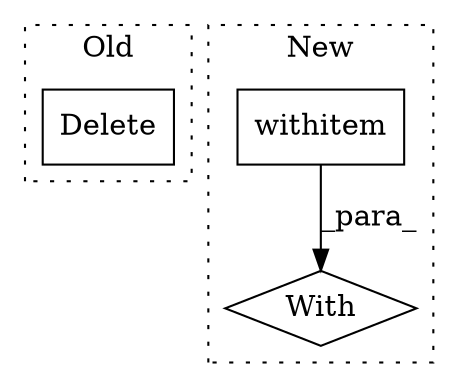 digraph G {
subgraph cluster0 {
1 [label="Delete" a="101" s="8498" l="14" shape="box"];
label = "Old";
style="dotted";
}
subgraph cluster1 {
2 [label="With" a="39" s="8605,8618" l="5,24" shape="diamond"];
3 [label="withitem" a="49" s="8610" l="8" shape="box"];
label = "New";
style="dotted";
}
3 -> 2 [label="_para_"];
}